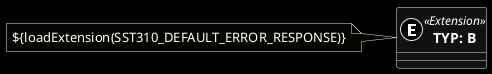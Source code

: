 {
  "sha1": "tagm7pcgqv27za35aggs47x8bby57pp",
  "insertion": {
    "when": "2024-06-04T17:28:46.003Z",
    "url": "https://forum.plantuml.net/9880/changed-behaviour-from-vers-2019-5-to-vers-2019-6",
    "user": "plantuml@gmail.com"
  }
}
@startuml
skinparam reversecolor dark
!define Extension(id, name, type = "Extension")  class   "<b>TYP: name</b>" as id << (E,White) type >>

Extension(A, B)
note left
${loadExtension(SST310_DEFAULT_ERROR_RESPONSE)}
end note
@enduml

